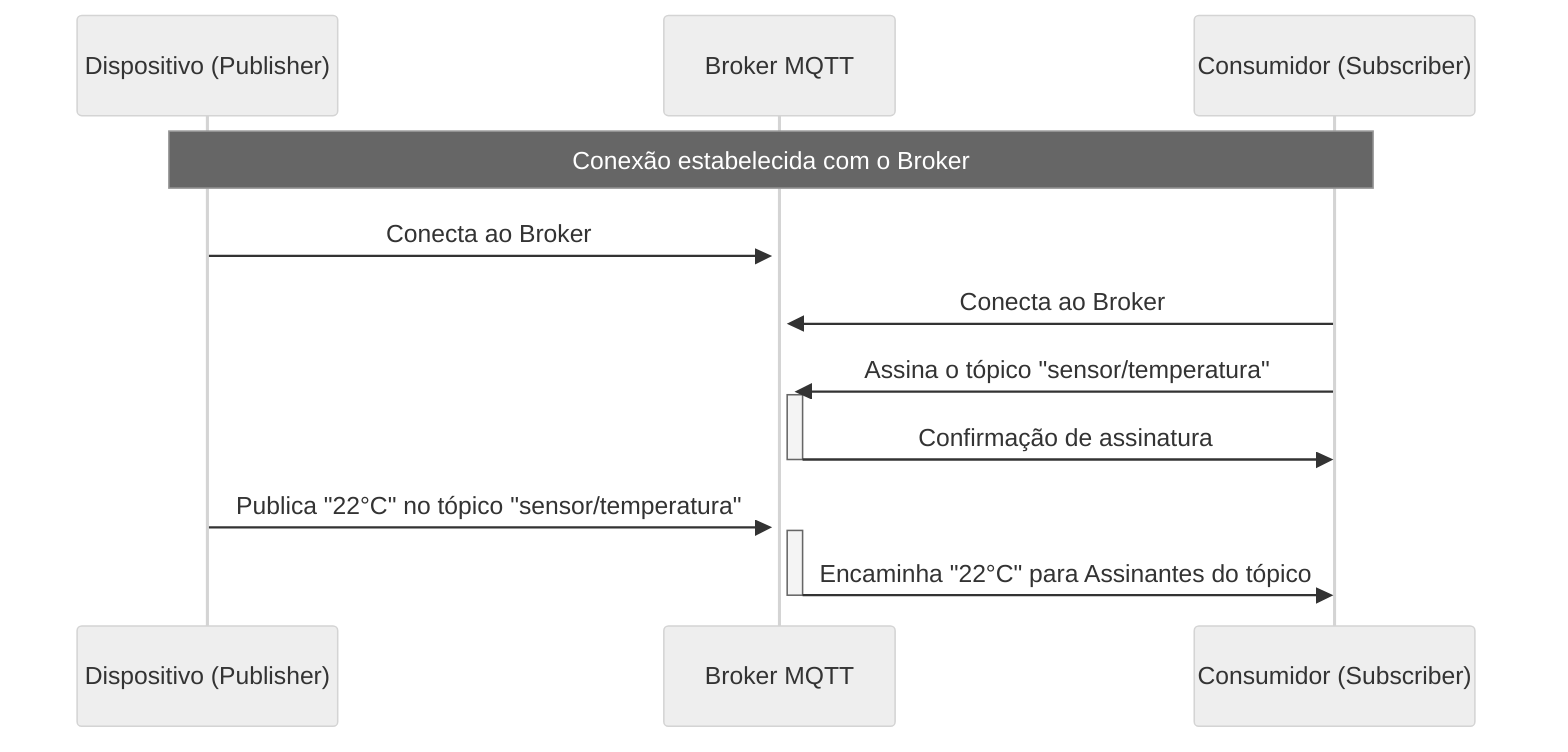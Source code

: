 %%{init: {'theme':'neutral'}}%%
sequenceDiagram
    participant Publicador as Dispositivo (Publisher)
    participant Broker as Broker MQTT
    participant Assinante as Consumidor (Subscriber)
    
    Note over Publicador,Assinante: Conexão estabelecida com o Broker
    Publicador->>+Broker: Conecta ao Broker
    Assinante->>+Broker: Conecta ao Broker
    Assinante->>+Broker: Assina o tópico "sensor/temperatura"
    Broker->>-Assinante: Confirmação de assinatura
    Publicador->>+Broker: Publica "22°C" no tópico "sensor/temperatura"
    Broker->>-Assinante: Encaminha "22°C" para Assinantes do tópico
